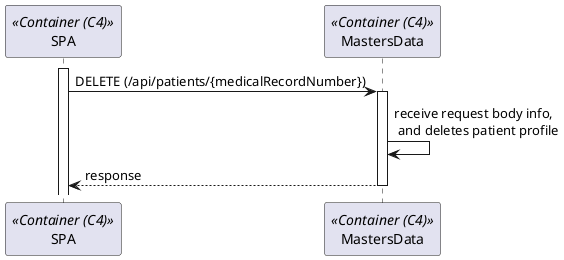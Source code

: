 ```plantuml
@startuml Process_View
participant "SPA" as FE <<Container (C4)>>
participant "MastersData" as BE <<Container (C4)>>

activate FE
FE -> BE: DELETE (/api/patients/{medicalRecordNumber})
activate BE
BE -> BE: receive request body info,\n and deletes patient profile
return response
@enduml
```